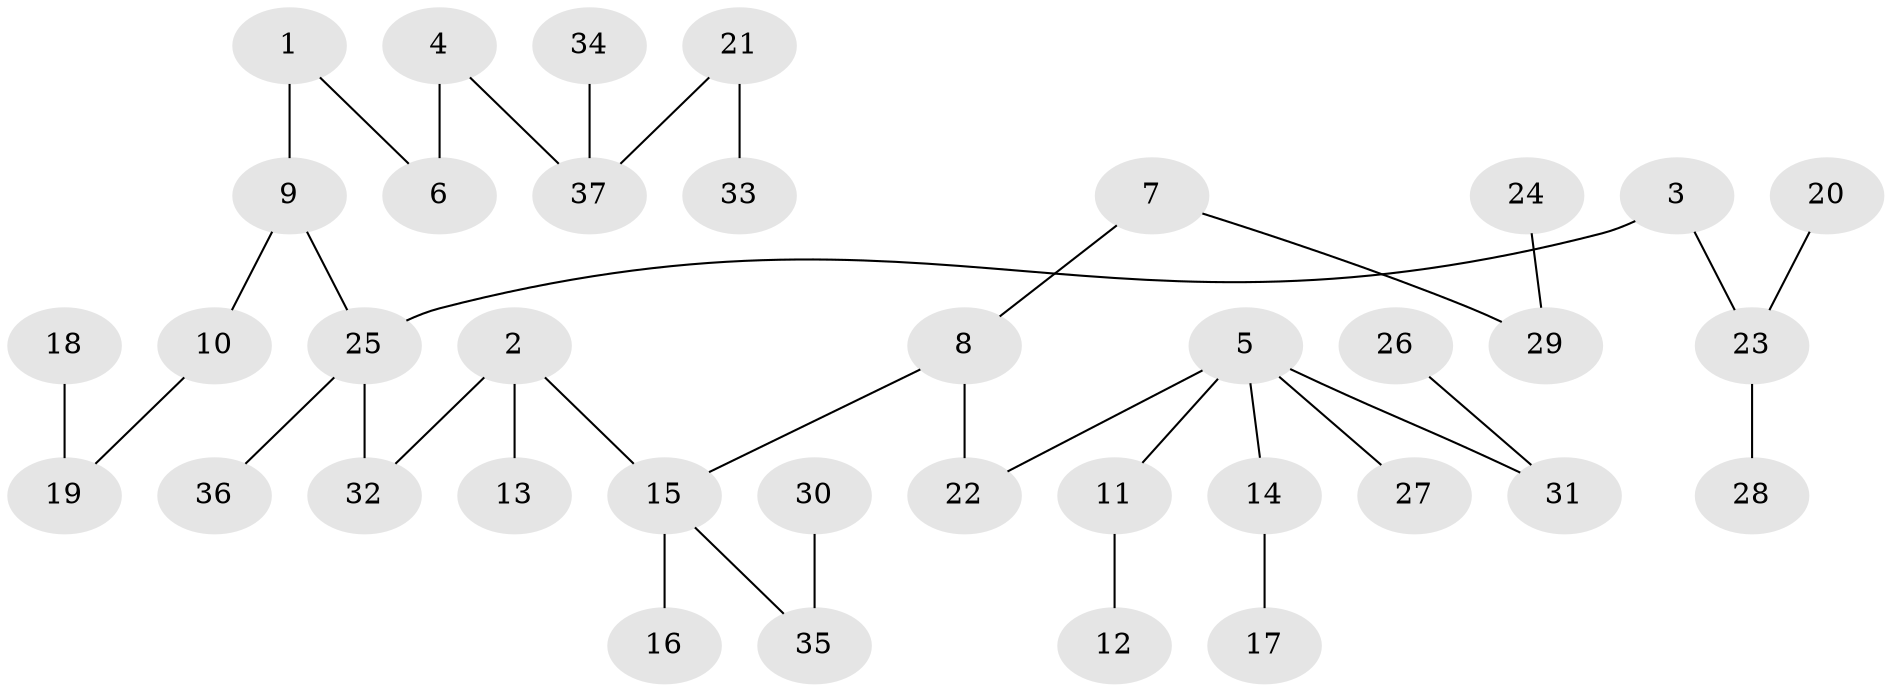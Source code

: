 // original degree distribution, {5: 0.04054054054054054, 4: 0.0945945945945946, 1: 0.5, 3: 0.10810810810810811, 6: 0.013513513513513514, 2: 0.24324324324324326}
// Generated by graph-tools (version 1.1) at 2025/02/03/09/25 03:02:25]
// undirected, 37 vertices, 36 edges
graph export_dot {
graph [start="1"]
  node [color=gray90,style=filled];
  1;
  2;
  3;
  4;
  5;
  6;
  7;
  8;
  9;
  10;
  11;
  12;
  13;
  14;
  15;
  16;
  17;
  18;
  19;
  20;
  21;
  22;
  23;
  24;
  25;
  26;
  27;
  28;
  29;
  30;
  31;
  32;
  33;
  34;
  35;
  36;
  37;
  1 -- 6 [weight=1.0];
  1 -- 9 [weight=1.0];
  2 -- 13 [weight=1.0];
  2 -- 15 [weight=1.0];
  2 -- 32 [weight=1.0];
  3 -- 23 [weight=1.0];
  3 -- 25 [weight=1.0];
  4 -- 6 [weight=1.0];
  4 -- 37 [weight=1.0];
  5 -- 11 [weight=1.0];
  5 -- 14 [weight=1.0];
  5 -- 22 [weight=1.0];
  5 -- 27 [weight=1.0];
  5 -- 31 [weight=1.0];
  7 -- 8 [weight=1.0];
  7 -- 29 [weight=1.0];
  8 -- 15 [weight=1.0];
  8 -- 22 [weight=1.0];
  9 -- 10 [weight=1.0];
  9 -- 25 [weight=1.0];
  10 -- 19 [weight=1.0];
  11 -- 12 [weight=1.0];
  14 -- 17 [weight=1.0];
  15 -- 16 [weight=1.0];
  15 -- 35 [weight=1.0];
  18 -- 19 [weight=1.0];
  20 -- 23 [weight=1.0];
  21 -- 33 [weight=1.0];
  21 -- 37 [weight=1.0];
  23 -- 28 [weight=1.0];
  24 -- 29 [weight=1.0];
  25 -- 32 [weight=1.0];
  25 -- 36 [weight=1.0];
  26 -- 31 [weight=1.0];
  30 -- 35 [weight=1.0];
  34 -- 37 [weight=1.0];
}
